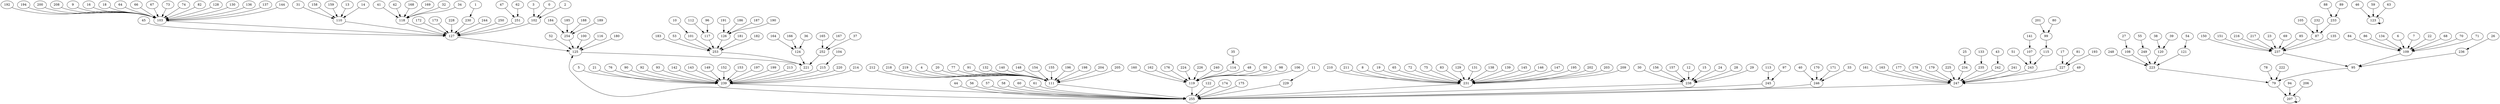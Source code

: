 digraph {
  node_0  [label="0"];
  node_1  [label="1"];
  node_2  [label="2"];
  node_3  [label="3"];
  node_4  [label="4"];
  node_5  [label="5"];
  node_6  [label="6"];
  node_7  [label="7"];
  node_8  [label="8"];
  node_9  [label="9"];
  node_10  [label="10"];
  node_11  [label="11"];
  node_12  [label="12"];
  node_13  [label="13"];
  node_14  [label="14"];
  node_15  [label="15"];
  node_16  [label="16"];
  node_17  [label="17"];
  node_18  [label="18"];
  node_19  [label="19"];
  node_20  [label="20"];
  node_21  [label="21"];
  node_22  [label="22"];
  node_23  [label="23"];
  node_24  [label="24"];
  node_25  [label="25"];
  node_26  [label="26"];
  node_27  [label="27"];
  node_28  [label="28"];
  node_29  [label="29"];
  node_30  [label="30"];
  node_31  [label="31"];
  node_32  [label="32"];
  node_33  [label="33"];
  node_34  [label="34"];
  node_35  [label="35"];
  node_36  [label="36"];
  node_37  [label="37"];
  node_38  [label="38"];
  node_39  [label="39"];
  node_40  [label="40"];
  node_41  [label="41"];
  node_42  [label="42"];
  node_43  [label="43"];
  node_44  [label="44"];
  node_45  [label="45"];
  node_46  [label="46"];
  node_47  [label="47"];
  node_48  [label="48"];
  node_49  [label="49"];
  node_50  [label="50"];
  node_51  [label="51"];
  node_52  [label="52"];
  node_53  [label="53"];
  node_54  [label="54"];
  node_55  [label="55"];
  node_56  [label="56"];
  node_57  [label="57"];
  node_58  [label="58"];
  node_59  [label="59"];
  node_60  [label="60"];
  node_61  [label="61"];
  node_62  [label="62"];
  node_63  [label="63"];
  node_64  [label="64"];
  node_65  [label="65"];
  node_66  [label="66"];
  node_67  [label="67"];
  node_68  [label="68"];
  node_69  [label="69"];
  node_70  [label="70"];
  node_71  [label="71"];
  node_72  [label="72"];
  node_73  [label="73"];
  node_74  [label="74"];
  node_75  [label="75"];
  node_76  [label="76"];
  node_77  [label="77"];
  node_78  [label="78"];
  node_79  [label="79"];
  node_80  [label="80"];
  node_81  [label="81"];
  node_82  [label="82"];
  node_83  [label="83"];
  node_84  [label="84"];
  node_85  [label="85"];
  node_86  [label="86"];
  node_87  [label="87"];
  node_88  [label="88"];
  node_89  [label="89"];
  node_90  [label="90"];
  node_91  [label="91"];
  node_92  [label="92"];
  node_93  [label="93"];
  node_94  [label="94"];
  node_95  [label="95"];
  node_96  [label="96"];
  node_97  [label="97"];
  node_98  [label="98"];
  node_99  [label="99"];
  node_100  [label="100"];
  node_101  [label="101"];
  node_102  [label="102"];
  node_103  [label="103"];
  node_104  [label="104"];
  node_105  [label="105"];
  node_106  [label="106"];
  node_107  [label="107"];
  node_108  [label="108"];
  node_109  [label="109"];
  node_110  [label="110"];
  node_111  [label="111"];
  node_112  [label="112"];
  node_113  [label="113"];
  node_114  [label="114"];
  node_115  [label="115"];
  node_116  [label="116"];
  node_117  [label="117"];
  node_118  [label="118"];
  node_119  [label="119"];
  node_120  [label="120"];
  node_121  [label="121"];
  node_122  [label="122"];
  node_123  [label="123"];
  node_124  [label="124"];
  node_125  [label="125"];
  node_126  [label="126"];
  node_127  [label="127"];
  node_128  [label="128"];
  node_129  [label="129"];
  node_130  [label="130"];
  node_131  [label="131"];
  node_132  [label="132"];
  node_133  [label="133"];
  node_134  [label="134"];
  node_135  [label="135"];
  node_136  [label="136"];
  node_137  [label="137"];
  node_138  [label="138"];
  node_139  [label="139"];
  node_140  [label="140"];
  node_141  [label="141"];
  node_142  [label="142"];
  node_143  [label="143"];
  node_144  [label="144"];
  node_145  [label="145"];
  node_146  [label="146"];
  node_147  [label="147"];
  node_148  [label="148"];
  node_149  [label="149"];
  node_150  [label="150"];
  node_151  [label="151"];
  node_152  [label="152"];
  node_153  [label="153"];
  node_154  [label="154"];
  node_155  [label="155"];
  node_156  [label="156"];
  node_157  [label="157"];
  node_158  [label="158"];
  node_159  [label="159"];
  node_160  [label="160"];
  node_161  [label="161"];
  node_162  [label="162"];
  node_163  [label="163"];
  node_164  [label="164"];
  node_165  [label="165"];
  node_166  [label="166"];
  node_167  [label="167"];
  node_168  [label="168"];
  node_169  [label="169"];
  node_170  [label="170"];
  node_171  [label="171"];
  node_172  [label="172"];
  node_173  [label="173"];
  node_174  [label="174"];
  node_175  [label="175"];
  node_176  [label="176"];
  node_177  [label="177"];
  node_178  [label="178"];
  node_179  [label="179"];
  node_180  [label="180"];
  node_181  [label="181"];
  node_182  [label="182"];
  node_183  [label="183"];
  node_184  [label="184"];
  node_185  [label="185"];
  node_186  [label="186"];
  node_187  [label="187"];
  node_188  [label="188"];
  node_189  [label="189"];
  node_190  [label="190"];
  node_191  [label="191"];
  node_192  [label="192"];
  node_193  [label="193"];
  node_194  [label="194"];
  node_195  [label="195"];
  node_196  [label="196"];
  node_197  [label="197"];
  node_198  [label="198"];
  node_199  [label="199"];
  node_200  [label="200"];
  node_201  [label="201"];
  node_202  [label="202"];
  node_203  [label="203"];
  node_204  [label="204"];
  node_205  [label="205"];
  node_206  [label="206"];
  node_207  [label="207"];
  node_208  [label="208"];
  node_209  [label="209"];
  node_210  [label="210"];
  node_211  [label="211"];
  node_212  [label="212"];
  node_213  [label="213"];
  node_214  [label="214"];
  node_215  [label="215"];
  node_216  [label="216"];
  node_217  [label="217"];
  node_218  [label="218"];
  node_219  [label="219"];
  node_220  [label="220"];
  node_221  [label="221"];
  node_222  [label="222"];
  node_223  [label="223"];
  node_224  [label="224"];
  node_225  [label="225"];
  node_226  [label="226"];
  node_227  [label="227"];
  node_228  [label="228"];
  node_229  [label="229"];
  node_230  [label="230"];
  node_231  [label="231"];
  node_232  [label="232"];
  node_233  [label="233"];
  node_234  [label="234"];
  node_235  [label="235"];
  node_236  [label="236"];
  node_237  [label="237"];
  node_238  [label="238"];
  node_239  [label="239"];
  node_240  [label="240"];
  node_241  [label="241"];
  node_242  [label="242"];
  node_243  [label="243"];
  node_244  [label="244"];
  node_245  [label="245"];
  node_246  [label="246"];
  node_247  [label="247"];
  node_248  [label="248"];
  node_249  [label="249"];
  node_250  [label="250"];
  node_251  [label="251"];
  node_252  [label="252"];
  node_253  [label="253"];
  node_254  [label="254"];
  node_255  [label="255"];

  node_0 -> node_102;
  node_1 -> node_230;
  node_2 -> node_102;
  node_3 -> node_102;
  node_4 -> node_111;
  node_5 -> node_239;
  node_6 -> node_109;
  node_7 -> node_109;
  node_8 -> node_231;
  node_9 -> node_103;
  node_10 -> node_101;
  node_11 -> node_229;
  node_12 -> node_238;
  node_13 -> node_110;
  node_14 -> node_110;
  node_15 -> node_238;
  node_16 -> node_103;
  node_17 -> node_227;
  node_18 -> node_103;
  node_19 -> node_231;
  node_20 -> node_111;
  node_21 -> node_239;
  node_22 -> node_109;
  node_23 -> node_237;
  node_24 -> node_238;
  node_25 -> node_234;
  node_26 -> node_236;
  node_27 -> node_108;
  node_28 -> node_238;
  node_29 -> node_238;
  node_30 -> node_238;
  node_31 -> node_110;
  node_32 -> node_118;
  node_33 -> node_246;
  node_34 -> node_118;
  node_35 -> node_114;
  node_36 -> node_124;
  node_37 -> node_252;
  node_38 -> node_120;
  node_39 -> node_120;
  node_40 -> node_246;
  node_41 -> node_118;
  node_42 -> node_118;
  node_43 -> node_242;
  node_44 -> node_255;
  node_45 -> node_127;
  node_46 -> node_123;
  node_47 -> node_251;
  node_48 -> node_119;
  node_49 -> node_247;
  node_50 -> node_119;
  node_51 -> node_243;
  node_52 -> node_125;
  node_53 -> node_253;
  node_54 -> node_121;
  node_55 -> node_249;
  node_56 -> node_255;
  node_57 -> node_255;
  node_58 -> node_255;
  node_59 -> node_123;
  node_60 -> node_255;
  node_61 -> node_255;
  node_62 -> node_251;
  node_63 -> node_123;
  node_64 -> node_103;
  node_65 -> node_231;
  node_66 -> node_103;
  node_67 -> node_103;
  node_68 -> node_109;
  node_69 -> node_237;
  node_70 -> node_109;
  node_71 -> node_109;
  node_72 -> node_231;
  node_73 -> node_103;
  node_74 -> node_103;
  node_75 -> node_231;
  node_76 -> node_239;
  node_77 -> node_111;
  node_78 -> node_79;
  node_79 -> node_207;
  node_80 -> node_99;
  node_81 -> node_227;
  node_82 -> node_103;
  node_83 -> node_231;
  node_84 -> node_109;
  node_85 -> node_237;
  node_86 -> node_109;
  node_87 -> node_237;
  node_88 -> node_233;
  node_89 -> node_233;
  node_90 -> node_239;
  node_91 -> node_111;
  node_92 -> node_239;
  node_93 -> node_239;
  node_94 -> node_207;
  node_95 -> node_79;
  node_96 -> node_117;
  node_97 -> node_245;
  node_98 -> node_119;
  node_99 -> node_115;
  node_100 -> node_125;
  node_101 -> node_253;
  node_102 -> node_127;
  node_103 -> node_127;
  node_104 -> node_215;
  node_105 -> node_87;
  node_106 -> node_119;
  node_107 -> node_243;
  node_108 -> node_223;
  node_109 -> node_95;
  node_110 -> node_127;
  node_111 -> node_255;
  node_112 -> node_117;
  node_113 -> node_245;
  node_114 -> node_119;
  node_115 -> node_243;
  node_116 -> node_125;
  node_117 -> node_253;
  node_118 -> node_127;
  node_119 -> node_255;
  node_120 -> node_223;
  node_121 -> node_223;
  node_122 -> node_255;
  node_123 -> node_123;
  node_124 -> node_221;
  node_125 -> node_221;
  node_126 -> node_253;
  node_127 -> node_125;
  node_128 -> node_103;
  node_129 -> node_231;
  node_130 -> node_103;
  node_131 -> node_231;
  node_132 -> node_111;
  node_133 -> node_235;
  node_134 -> node_109;
  node_135 -> node_237;
  node_136 -> node_103;
  node_137 -> node_103;
  node_138 -> node_231;
  node_139 -> node_231;
  node_140 -> node_111;
  node_141 -> node_107;
  node_142 -> node_239;
  node_143 -> node_239;
  node_144 -> node_103;
  node_145 -> node_231;
  node_146 -> node_231;
  node_147 -> node_231;
  node_148 -> node_111;
  node_149 -> node_239;
  node_150 -> node_237;
  node_151 -> node_237;
  node_152 -> node_239;
  node_153 -> node_239;
  node_154 -> node_111;
  node_155 -> node_111;
  node_156 -> node_238;
  node_157 -> node_238;
  node_158 -> node_110;
  node_159 -> node_110;
  node_160 -> node_119;
  node_161 -> node_247;
  node_162 -> node_119;
  node_163 -> node_247;
  node_164 -> node_124;
  node_165 -> node_252;
  node_166 -> node_124;
  node_167 -> node_252;
  node_168 -> node_118;
  node_169 -> node_118;
  node_170 -> node_246;
  node_171 -> node_246;
  node_172 -> node_127;
  node_173 -> node_127;
  node_174 -> node_255;
  node_175 -> node_255;
  node_176 -> node_119;
  node_177 -> node_247;
  node_178 -> node_247;
  node_179 -> node_247;
  node_180 -> node_125;
  node_181 -> node_253;
  node_182 -> node_253;
  node_183 -> node_253;
  node_184 -> node_254;
  node_185 -> node_254;
  node_186 -> node_126;
  node_187 -> node_126;
  node_188 -> node_254;
  node_189 -> node_254;
  node_190 -> node_126;
  node_191 -> node_126;
  node_192 -> node_103;
  node_193 -> node_227;
  node_194 -> node_103;
  node_195 -> node_231;
  node_196 -> node_111;
  node_197 -> node_239;
  node_198 -> node_111;
  node_199 -> node_239;
  node_200 -> node_103;
  node_201 -> node_99;
  node_202 -> node_231;
  node_203 -> node_231;
  node_204 -> node_111;
  node_205 -> node_111;
  node_206 -> node_207;
  node_207 -> node_207;
  node_208 -> node_103;
  node_209 -> node_231;
  node_210 -> node_231;
  node_211 -> node_231;
  node_212 -> node_111;
  node_213 -> node_239;
  node_214 -> node_239;
  node_215 -> node_239;
  node_216 -> node_237;
  node_217 -> node_237;
  node_218 -> node_111;
  node_219 -> node_111;
  node_220 -> node_239;
  node_221 -> node_239;
  node_222 -> node_79;
  node_223 -> node_79;
  node_224 -> node_119;
  node_225 -> node_247;
  node_226 -> node_119;
  node_227 -> node_247;
  node_228 -> node_127;
  node_229 -> node_255;
  node_230 -> node_127;
  node_231 -> node_255;
  node_232 -> node_87;
  node_233 -> node_87;
  node_234 -> node_247;
  node_235 -> node_247;
  node_236 -> node_95;
  node_237 -> node_95;
  node_238 -> node_255;
  node_239 -> node_255;
  node_240 -> node_119;
  node_241 -> node_247;
  node_242 -> node_247;
  node_243 -> node_247;
  node_244 -> node_127;
  node_245 -> node_255;
  node_246 -> node_255;
  node_247 -> node_255;
  node_248 -> node_223;
  node_249 -> node_223;
  node_250 -> node_127;
  node_251 -> node_127;
  node_252 -> node_221;
  node_253 -> node_221;
  node_254 -> node_125;
  node_255 -> node_125;
}